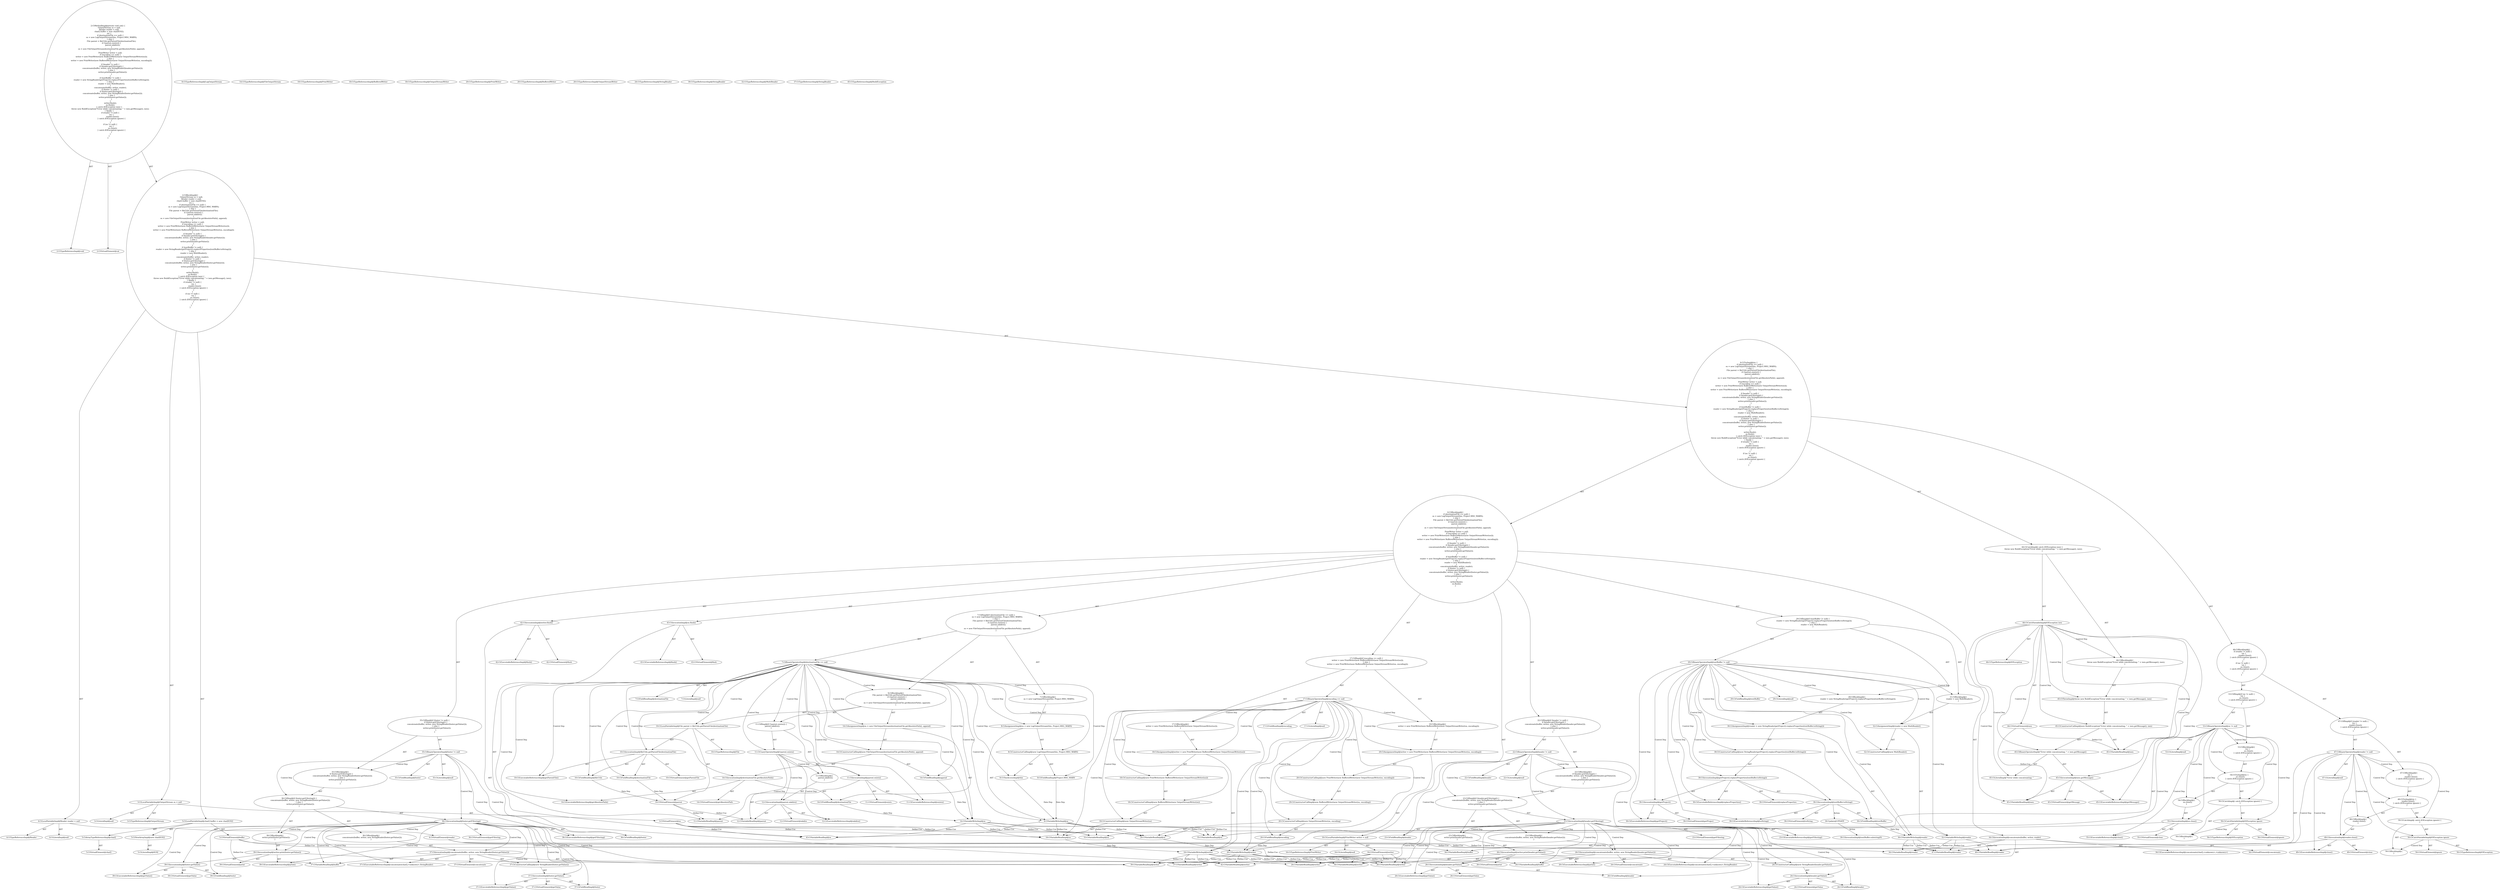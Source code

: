 digraph "cat#?" {
0 [label="2:CtTypeReferenceImpl@void" shape=ellipse]
1 [label="2:CtVirtualElement@cat" shape=ellipse]
2 [label="3:CtTypeReferenceImpl@OutputStream" shape=ellipse]
3 [label="3:CtLiteralImpl@null" shape=ellipse]
4 [label="3:CtVirtualElement@os" shape=ellipse]
5 [label="3:CtLocalVariableImpl@OutputStream os = null" shape=ellipse]
6 [label="4:CtTypeReferenceImpl@Reader" shape=ellipse]
7 [label="4:CtLiteralImpl@null" shape=ellipse]
8 [label="4:CtVirtualElement@reader" shape=ellipse]
9 [label="4:CtLocalVariableImpl@Reader reader = null" shape=ellipse]
10 [label="5:CtVirtualElement@char[]" shape=ellipse]
11 [label="5:CtArrayTypeReferenceImpl@char[]" shape=ellipse]
12 [label="5:CtNewArrayImpl@new char[8192]" shape=ellipse]
13 [label="5:CtLiteralImpl@8192" shape=ellipse]
14 [label="5:CtVirtualElement@buffer" shape=ellipse]
15 [label="5:CtLocalVariableImpl@char[] buffer = new char[8192]" shape=ellipse]
16 [label="7:CtFieldReadImpl@destinationFile" shape=ellipse]
17 [label="7:CtLiteralImpl@null" shape=ellipse]
18 [label="7:CtBinaryOperatorImpl@destinationFile == null" shape=ellipse]
19 [label="8:CtVariableWriteImpl@os" shape=ellipse]
20 [label="8:CtTypeReferenceImpl@LogOutputStream" shape=ellipse]
21 [label="8:CtThisAccessImpl@this" shape=ellipse]
22 [label="8:CtFieldReadImpl@Project.MSG_WARN" shape=ellipse]
23 [label="8:CtConstructorCallImpl@new LogOutputStream(this, Project.MSG_WARN)" shape=ellipse]
24 [label="8:CtAssignmentImpl@os = new LogOutputStream(this, Project.MSG_WARN)" shape=ellipse]
25 [label="7:CtBlockImpl@\{
    os = new LogOutputStream(this, Project.MSG_WARN);
\}" shape=ellipse]
26 [label="10:CtTypeReferenceImpl@File" shape=ellipse]
27 [label="10:CtExecutableReferenceImpl@getParentFile()" shape=ellipse]
28 [label="10:CtVirtualElement@getParentFile" shape=ellipse]
29 [label="10:CtFieldReadImpl@fileUtils" shape=ellipse]
30 [label="10:CtFieldReadImpl@destinationFile" shape=ellipse]
31 [label="10:CtInvocationImpl@fileUtils.getParentFile(destinationFile)" shape=ellipse]
32 [label="10:CtVirtualElement@parent" shape=ellipse]
33 [label="10:CtLocalVariableImpl@File parent = fileUtils.getParentFile(destinationFile)" shape=ellipse]
34 [label="11:CtExecutableReferenceImpl@exists()" shape=ellipse]
35 [label="11:CtVirtualElement@exists" shape=ellipse]
36 [label="11:CtVariableReadImpl@parent" shape=ellipse]
37 [label="11:CtInvocationImpl@parent.exists()" shape=ellipse]
38 [label="11:CtUnaryOperatorImpl@!parent.exists()" shape=ellipse]
39 [label="12:CtExecutableReferenceImpl@mkdirs()" shape=ellipse]
40 [label="12:CtVirtualElement@mkdirs" shape=ellipse]
41 [label="12:CtVariableReadImpl@parent" shape=ellipse]
42 [label="12:CtInvocationImpl@parent.mkdirs()" shape=ellipse]
43 [label="11:CtBlockImpl@\{
    parent.mkdirs();
\}" shape=ellipse]
44 [label="11:CtIfImpl@if (!parent.exists()) \{
    parent.mkdirs();
\}" shape=ellipse]
45 [label="14:CtVariableWriteImpl@os" shape=ellipse]
46 [label="14:CtTypeReferenceImpl@FileOutputStream" shape=ellipse]
47 [label="14:CtExecutableReferenceImpl@getAbsolutePath()" shape=ellipse]
48 [label="14:CtVirtualElement@getAbsolutePath" shape=ellipse]
49 [label="14:CtFieldReadImpl@destinationFile" shape=ellipse]
50 [label="14:CtInvocationImpl@destinationFile.getAbsolutePath()" shape=ellipse]
51 [label="14:CtFieldReadImpl@append" shape=ellipse]
52 [label="14:CtConstructorCallImpl@new FileOutputStream(destinationFile.getAbsolutePath(), append)" shape=ellipse]
53 [label="14:CtAssignmentImpl@os = new FileOutputStream(destinationFile.getAbsolutePath(), append)" shape=ellipse]
54 [label="9:CtBlockImpl@\{
    File parent = fileUtils.getParentFile(destinationFile);
    if (!parent.exists()) \{
        parent.mkdirs();
    \}
    os = new FileOutputStream(destinationFile.getAbsolutePath(), append);
\}" shape=ellipse]
55 [label="7:CtIfImpl@if (destinationFile == null) \{
    os = new LogOutputStream(this, Project.MSG_WARN);
\} else \{
    File parent = fileUtils.getParentFile(destinationFile);
    if (!parent.exists()) \{
        parent.mkdirs();
    \}
    os = new FileOutputStream(destinationFile.getAbsolutePath(), append);
\}" shape=ellipse]
56 [label="16:CtTypeReferenceImpl@PrintWriter" shape=ellipse]
57 [label="16:CtLiteralImpl@null" shape=ellipse]
58 [label="16:CtVirtualElement@writer" shape=ellipse]
59 [label="16:CtLocalVariableImpl@PrintWriter writer = null" shape=ellipse]
60 [label="17:CtFieldReadImpl@encoding" shape=ellipse]
61 [label="17:CtLiteralImpl@null" shape=ellipse]
62 [label="17:CtBinaryOperatorImpl@encoding == null" shape=ellipse]
63 [label="18:CtVariableWriteImpl@writer" shape=ellipse]
64 [label="18:CtTypeReferenceImpl@PrintWriter" shape=ellipse]
65 [label="18:CtTypeReferenceImpl@BufferedWriter" shape=ellipse]
66 [label="18:CtTypeReferenceImpl@OutputStreamWriter" shape=ellipse]
67 [label="18:CtVariableReadImpl@os" shape=ellipse]
68 [label="18:CtConstructorCallImpl@new OutputStreamWriter(os)" shape=ellipse]
69 [label="18:CtConstructorCallImpl@new BufferedWriter(new OutputStreamWriter(os))" shape=ellipse]
70 [label="18:CtConstructorCallImpl@new PrintWriter(new BufferedWriter(new OutputStreamWriter(os)))" shape=ellipse]
71 [label="18:CtAssignmentImpl@writer = new PrintWriter(new BufferedWriter(new OutputStreamWriter(os)))" shape=ellipse]
72 [label="17:CtBlockImpl@\{
    writer = new PrintWriter(new BufferedWriter(new OutputStreamWriter(os)));
\}" shape=ellipse]
73 [label="20:CtVariableWriteImpl@writer" shape=ellipse]
74 [label="20:CtTypeReferenceImpl@PrintWriter" shape=ellipse]
75 [label="20:CtTypeReferenceImpl@BufferedWriter" shape=ellipse]
76 [label="20:CtTypeReferenceImpl@OutputStreamWriter" shape=ellipse]
77 [label="20:CtVariableReadImpl@os" shape=ellipse]
78 [label="20:CtFieldReadImpl@encoding" shape=ellipse]
79 [label="20:CtConstructorCallImpl@new OutputStreamWriter(os, encoding)" shape=ellipse]
80 [label="20:CtConstructorCallImpl@new BufferedWriter(new OutputStreamWriter(os, encoding))" shape=ellipse]
81 [label="20:CtConstructorCallImpl@new PrintWriter(new BufferedWriter(new OutputStreamWriter(os, encoding)))" shape=ellipse]
82 [label="20:CtAssignmentImpl@writer = new PrintWriter(new BufferedWriter(new OutputStreamWriter(os, encoding)))" shape=ellipse]
83 [label="19:CtBlockImpl@\{
    writer = new PrintWriter(new BufferedWriter(new OutputStreamWriter(os, encoding)));
\}" shape=ellipse]
84 [label="17:CtIfImpl@if (encoding == null) \{
    writer = new PrintWriter(new BufferedWriter(new OutputStreamWriter(os)));
\} else \{
    writer = new PrintWriter(new BufferedWriter(new OutputStreamWriter(os, encoding)));
\}" shape=ellipse]
85 [label="22:CtFieldReadImpl@header" shape=ellipse]
86 [label="22:CtLiteralImpl@null" shape=ellipse]
87 [label="22:CtBinaryOperatorImpl@header != null" shape=ellipse]
88 [label="23:CtExecutableReferenceImpl@getFiltering()" shape=ellipse]
89 [label="23:CtVirtualElement@getFiltering" shape=ellipse]
90 [label="23:CtFieldReadImpl@header" shape=ellipse]
91 [label="23:CtInvocationImpl@header.getFiltering()" shape=ellipse]
92 [label="24:CtExecutableReferenceImpl@concatenate(char[],<unknown>,StringReader)" shape=ellipse]
93 [label="24:CtVirtualElement@concatenate" shape=ellipse]
94 [label="24:CtVariableReadImpl@buffer" shape=ellipse]
95 [label="24:CtVariableReadImpl@writer" shape=ellipse]
96 [label="24:CtTypeReferenceImpl@StringReader" shape=ellipse]
97 [label="24:CtExecutableReferenceImpl@getValue()" shape=ellipse]
98 [label="24:CtVirtualElement@getValue" shape=ellipse]
99 [label="24:CtFieldReadImpl@header" shape=ellipse]
100 [label="24:CtInvocationImpl@header.getValue()" shape=ellipse]
101 [label="24:CtConstructorCallImpl@new StringReader(header.getValue())" shape=ellipse]
102 [label="24:CtInvocationImpl@concatenate(buffer, writer, new StringReader(header.getValue()))" shape=ellipse]
103 [label="23:CtBlockImpl@\{
    concatenate(buffer, writer, new StringReader(header.getValue()));
\}" shape=ellipse]
104 [label="26:CtExecutableReferenceImpl@print()" shape=ellipse]
105 [label="26:CtVirtualElement@print" shape=ellipse]
106 [label="26:CtVariableReadImpl@writer" shape=ellipse]
107 [label="26:CtExecutableReferenceImpl@getValue()" shape=ellipse]
108 [label="26:CtVirtualElement@getValue" shape=ellipse]
109 [label="26:CtFieldReadImpl@header" shape=ellipse]
110 [label="26:CtInvocationImpl@header.getValue()" shape=ellipse]
111 [label="26:CtInvocationImpl@writer.print(header.getValue())" shape=ellipse]
112 [label="25:CtBlockImpl@\{
    writer.print(header.getValue());
\}" shape=ellipse]
113 [label="23:CtIfImpl@if (header.getFiltering()) \{
    concatenate(buffer, writer, new StringReader(header.getValue()));
\} else \{
    writer.print(header.getValue());
\}" shape=ellipse]
114 [label="22:CtBlockImpl@\{
    if (header.getFiltering()) \{
        concatenate(buffer, writer, new StringReader(header.getValue()));
    \} else \{
        writer.print(header.getValue());
    \}
\}" shape=ellipse]
115 [label="22:CtIfImpl@if (header != null) \{
    if (header.getFiltering()) \{
        concatenate(buffer, writer, new StringReader(header.getValue()));
    \} else \{
        writer.print(header.getValue());
    \}
\}" shape=ellipse]
116 [label="29:CtFieldReadImpl@textBuffer" shape=ellipse]
117 [label="29:CtLiteralImpl@null" shape=ellipse]
118 [label="29:CtBinaryOperatorImpl@textBuffer != null" shape=ellipse]
119 [label="30:CtVariableWriteImpl@reader" shape=ellipse]
120 [label="30:CtTypeReferenceImpl@StringReader" shape=ellipse]
121 [label="30:CtExecutableReferenceImpl@replaceProperties()" shape=ellipse]
122 [label="30:CtVirtualElement@replaceProperties" shape=ellipse]
123 [label="30:CtExecutableReferenceImpl@getProject()" shape=ellipse]
124 [label="30:CtVirtualElement@getProject" shape=ellipse]
125 [label="30:CtInvocationImpl@getProject()" shape=ellipse]
126 [label="30:CtExecutableReferenceImpl@toString()" shape=ellipse]
127 [label="30:CtVirtualElement@toString" shape=ellipse]
128 [label="30:CtFieldReadImpl@textBuffer" shape=ellipse]
129 [label="30:CtInvocationImpl@textBuffer.toString()" shape=ellipse]
130 [label="30:CtInvocationImpl@getProject().replaceProperties(textBuffer.toString())" shape=ellipse]
131 [label="30:CtConstructorCallImpl@new StringReader(getProject().replaceProperties(textBuffer.toString()))" shape=ellipse]
132 [label="30:CtAssignmentImpl@reader = new StringReader(getProject().replaceProperties(textBuffer.toString()))" shape=ellipse]
133 [label="29:CtBlockImpl@\{
    reader = new StringReader(getProject().replaceProperties(textBuffer.toString()));
\}" shape=ellipse]
134 [label="32:CtVariableWriteImpl@reader" shape=ellipse]
135 [label="32:CtTypeReferenceImpl@MultiReader" shape=ellipse]
136 [label="32:CtConstructorCallImpl@new MultiReader()" shape=ellipse]
137 [label="32:CtAssignmentImpl@reader = new MultiReader()" shape=ellipse]
138 [label="31:CtBlockImpl@\{
    reader = new MultiReader();
\}" shape=ellipse]
139 [label="29:CtIfImpl@if (textBuffer != null) \{
    reader = new StringReader(getProject().replaceProperties(textBuffer.toString()));
\} else \{
    reader = new MultiReader();
\}" shape=ellipse]
140 [label="34:CtExecutableReferenceImpl@concatenate(char[],<unknown>,<unknown>)" shape=ellipse]
141 [label="34:CtVirtualElement@concatenate" shape=ellipse]
142 [label="34:CtVariableReadImpl@buffer" shape=ellipse]
143 [label="34:CtVariableReadImpl@writer" shape=ellipse]
144 [label="34:CtVariableReadImpl@reader" shape=ellipse]
145 [label="34:CtInvocationImpl@concatenate(buffer, writer, reader)" shape=ellipse]
146 [label="35:CtFieldReadImpl@footer" shape=ellipse]
147 [label="35:CtLiteralImpl@null" shape=ellipse]
148 [label="35:CtBinaryOperatorImpl@footer != null" shape=ellipse]
149 [label="36:CtExecutableReferenceImpl@getFiltering()" shape=ellipse]
150 [label="36:CtVirtualElement@getFiltering" shape=ellipse]
151 [label="36:CtFieldReadImpl@footer" shape=ellipse]
152 [label="36:CtInvocationImpl@footer.getFiltering()" shape=ellipse]
153 [label="37:CtExecutableReferenceImpl@concatenate(char[],<unknown>,StringReader)" shape=ellipse]
154 [label="37:CtVirtualElement@concatenate" shape=ellipse]
155 [label="37:CtVariableReadImpl@buffer" shape=ellipse]
156 [label="37:CtVariableReadImpl@writer" shape=ellipse]
157 [label="37:CtTypeReferenceImpl@StringReader" shape=ellipse]
158 [label="37:CtExecutableReferenceImpl@getValue()" shape=ellipse]
159 [label="37:CtVirtualElement@getValue" shape=ellipse]
160 [label="37:CtFieldReadImpl@footer" shape=ellipse]
161 [label="37:CtInvocationImpl@footer.getValue()" shape=ellipse]
162 [label="37:CtConstructorCallImpl@new StringReader(footer.getValue())" shape=ellipse]
163 [label="37:CtInvocationImpl@concatenate(buffer, writer, new StringReader(footer.getValue()))" shape=ellipse]
164 [label="36:CtBlockImpl@\{
    concatenate(buffer, writer, new StringReader(footer.getValue()));
\}" shape=ellipse]
165 [label="39:CtExecutableReferenceImpl@print()" shape=ellipse]
166 [label="39:CtVirtualElement@print" shape=ellipse]
167 [label="39:CtVariableReadImpl@writer" shape=ellipse]
168 [label="39:CtExecutableReferenceImpl@getValue()" shape=ellipse]
169 [label="39:CtVirtualElement@getValue" shape=ellipse]
170 [label="39:CtFieldReadImpl@footer" shape=ellipse]
171 [label="39:CtInvocationImpl@footer.getValue()" shape=ellipse]
172 [label="39:CtInvocationImpl@writer.print(footer.getValue())" shape=ellipse]
173 [label="38:CtBlockImpl@\{
    writer.print(footer.getValue());
\}" shape=ellipse]
174 [label="36:CtIfImpl@if (footer.getFiltering()) \{
    concatenate(buffer, writer, new StringReader(footer.getValue()));
\} else \{
    writer.print(footer.getValue());
\}" shape=ellipse]
175 [label="35:CtBlockImpl@\{
    if (footer.getFiltering()) \{
        concatenate(buffer, writer, new StringReader(footer.getValue()));
    \} else \{
        writer.print(footer.getValue());
    \}
\}" shape=ellipse]
176 [label="35:CtIfImpl@if (footer != null) \{
    if (footer.getFiltering()) \{
        concatenate(buffer, writer, new StringReader(footer.getValue()));
    \} else \{
        writer.print(footer.getValue());
    \}
\}" shape=ellipse]
177 [label="42:CtExecutableReferenceImpl@flush()" shape=ellipse]
178 [label="42:CtVirtualElement@flush" shape=ellipse]
179 [label="42:CtVariableReadImpl@writer" shape=ellipse]
180 [label="42:CtInvocationImpl@writer.flush()" shape=ellipse]
181 [label="43:CtExecutableReferenceImpl@flush()" shape=ellipse]
182 [label="43:CtVirtualElement@flush" shape=ellipse]
183 [label="43:CtVariableReadImpl@os" shape=ellipse]
184 [label="43:CtInvocationImpl@os.flush()" shape=ellipse]
185 [label="6:CtBlockImpl@\{
    if (destinationFile == null) \{
        os = new LogOutputStream(this, Project.MSG_WARN);
    \} else \{
        File parent = fileUtils.getParentFile(destinationFile);
        if (!parent.exists()) \{
            parent.mkdirs();
        \}
        os = new FileOutputStream(destinationFile.getAbsolutePath(), append);
    \}
    PrintWriter writer = null;
    if (encoding == null) \{
        writer = new PrintWriter(new BufferedWriter(new OutputStreamWriter(os)));
    \} else \{
        writer = new PrintWriter(new BufferedWriter(new OutputStreamWriter(os, encoding)));
    \}
    if (header != null) \{
        if (header.getFiltering()) \{
            concatenate(buffer, writer, new StringReader(header.getValue()));
        \} else \{
            writer.print(header.getValue());
        \}
    \}
    if (textBuffer != null) \{
        reader = new StringReader(getProject().replaceProperties(textBuffer.toString()));
    \} else \{
        reader = new MultiReader();
    \}
    concatenate(buffer, writer, reader);
    if (footer != null) \{
        if (footer.getFiltering()) \{
            concatenate(buffer, writer, new StringReader(footer.getValue()));
        \} else \{
            writer.print(footer.getValue());
        \}
    \}
    writer.flush();
    os.flush();
\}" shape=ellipse]
186 [label="44:CtVirtualElement@ioex" shape=ellipse]
187 [label="44:CtTypeReferenceImpl@IOException" shape=ellipse]
188 [label="44:CtCatchVariableImpl@IOException ioex" shape=ellipse]
189 [label="45:CtTypeReferenceImpl@BuildException" shape=ellipse]
190 [label="45:CtLiteralImpl@\"Error while concatenating: \"" shape=ellipse]
191 [label="45:CtExecutableReferenceImpl@getMessage()" shape=ellipse]
192 [label="45:CtVirtualElement@getMessage" shape=ellipse]
193 [label="45:CtVariableReadImpl@ioex" shape=ellipse]
194 [label="45:CtInvocationImpl@ioex.getMessage()" shape=ellipse]
195 [label="45:CtBinaryOperatorImpl@\"Error while concatenating: \" + ioex.getMessage()" shape=ellipse]
196 [label="45:CtVariableReadImpl@ioex" shape=ellipse]
197 [label="45:CtConstructorCallImpl@new BuildException(\"Error while concatenating: \" + ioex.getMessage(), ioex)" shape=ellipse]
198 [label="45:CtThrowImpl@throw new BuildException(\"Error while concatenating: \" + ioex.getMessage(), ioex)" shape=ellipse]
199 [label="44:CtBlockImpl@\{
    throw new BuildException(\"Error while concatenating: \" + ioex.getMessage(), ioex);
\}" shape=ellipse]
200 [label="44:CtCatchImpl@ catch (IOException ioex) \{
    throw new BuildException(\"Error while concatenating: \" + ioex.getMessage(), ioex);
\}" shape=ellipse]
201 [label="47:CtVariableReadImpl@reader" shape=ellipse]
202 [label="47:CtLiteralImpl@null" shape=ellipse]
203 [label="47:CtBinaryOperatorImpl@reader != null" shape=ellipse]
204 [label="49:CtExecutableReferenceImpl@close()" shape=ellipse]
205 [label="49:CtVirtualElement@close" shape=ellipse]
206 [label="49:CtVariableReadImpl@reader" shape=ellipse]
207 [label="49:CtInvocationImpl@reader.close()" shape=ellipse]
208 [label="48:CtBlockImpl@\{
    reader.close();
\}" shape=ellipse]
209 [label="50:CtVirtualElement@ignore" shape=ellipse]
210 [label="50:CtTypeReferenceImpl@IOException" shape=ellipse]
211 [label="50:CtCatchVariableImpl@IOException ignore" shape=ellipse]
212 [label="50:CtBlockImpl@\{
\}" shape=ellipse]
213 [label="50:CtCatchImpl@ catch (IOException ignore) \{
\}" shape=ellipse]
214 [label="48:CtTryImpl@try \{
    reader.close();
\} catch (IOException ignore) \{
\}" shape=ellipse]
215 [label="47:CtBlockImpl@\{
    try \{
        reader.close();
    \} catch (IOException ignore) \{
    \}
\}" shape=ellipse]
216 [label="47:CtIfImpl@if (reader != null) \{
    try \{
        reader.close();
    \} catch (IOException ignore) \{
    \}
\}" shape=ellipse]
217 [label="53:CtVariableReadImpl@os" shape=ellipse]
218 [label="53:CtLiteralImpl@null" shape=ellipse]
219 [label="53:CtBinaryOperatorImpl@os != null" shape=ellipse]
220 [label="55:CtExecutableReferenceImpl@close()" shape=ellipse]
221 [label="55:CtVirtualElement@close" shape=ellipse]
222 [label="55:CtVariableReadImpl@os" shape=ellipse]
223 [label="55:CtInvocationImpl@os.close()" shape=ellipse]
224 [label="54:CtBlockImpl@\{
    os.close();
\}" shape=ellipse]
225 [label="56:CtVirtualElement@ignore" shape=ellipse]
226 [label="56:CtTypeReferenceImpl@IOException" shape=ellipse]
227 [label="56:CtCatchVariableImpl@IOException ignore" shape=ellipse]
228 [label="56:CtBlockImpl@\{
\}" shape=ellipse]
229 [label="56:CtCatchImpl@ catch (IOException ignore) \{
\}" shape=ellipse]
230 [label="54:CtTryImpl@try \{
    os.close();
\} catch (IOException ignore) \{
\}" shape=ellipse]
231 [label="53:CtBlockImpl@\{
    try \{
        os.close();
    \} catch (IOException ignore) \{
    \}
\}" shape=ellipse]
232 [label="53:CtIfImpl@if (os != null) \{
    try \{
        os.close();
    \} catch (IOException ignore) \{
    \}
\}" shape=ellipse]
233 [label="46:CtBlockImpl@\{
    if (reader != null) \{
        try \{
            reader.close();
        \} catch (IOException ignore) \{
        \}
    \}
    if (os != null) \{
        try \{
            os.close();
        \} catch (IOException ignore) \{
        \}
    \}
\}" shape=ellipse]
234 [label="6:CtTryImpl@try \{
    if (destinationFile == null) \{
        os = new LogOutputStream(this, Project.MSG_WARN);
    \} else \{
        File parent = fileUtils.getParentFile(destinationFile);
        if (!parent.exists()) \{
            parent.mkdirs();
        \}
        os = new FileOutputStream(destinationFile.getAbsolutePath(), append);
    \}
    PrintWriter writer = null;
    if (encoding == null) \{
        writer = new PrintWriter(new BufferedWriter(new OutputStreamWriter(os)));
    \} else \{
        writer = new PrintWriter(new BufferedWriter(new OutputStreamWriter(os, encoding)));
    \}
    if (header != null) \{
        if (header.getFiltering()) \{
            concatenate(buffer, writer, new StringReader(header.getValue()));
        \} else \{
            writer.print(header.getValue());
        \}
    \}
    if (textBuffer != null) \{
        reader = new StringReader(getProject().replaceProperties(textBuffer.toString()));
    \} else \{
        reader = new MultiReader();
    \}
    concatenate(buffer, writer, reader);
    if (footer != null) \{
        if (footer.getFiltering()) \{
            concatenate(buffer, writer, new StringReader(footer.getValue()));
        \} else \{
            writer.print(footer.getValue());
        \}
    \}
    writer.flush();
    os.flush();
\} catch (IOException ioex) \{
    throw new BuildException(\"Error while concatenating: \" + ioex.getMessage(), ioex);
\} finally \{
    if (reader != null) \{
        try \{
            reader.close();
        \} catch (IOException ignore) \{
        \}
    \}
    if (os != null) \{
        try \{
            os.close();
        \} catch (IOException ignore) \{
        \}
    \}
\}" shape=ellipse]
235 [label="2:CtBlockImpl@\{
    OutputStream os = null;
    Reader reader = null;
    char[] buffer = new char[8192];
    try \{
        if (destinationFile == null) \{
            os = new LogOutputStream(this, Project.MSG_WARN);
        \} else \{
            File parent = fileUtils.getParentFile(destinationFile);
            if (!parent.exists()) \{
                parent.mkdirs();
            \}
            os = new FileOutputStream(destinationFile.getAbsolutePath(), append);
        \}
        PrintWriter writer = null;
        if (encoding == null) \{
            writer = new PrintWriter(new BufferedWriter(new OutputStreamWriter(os)));
        \} else \{
            writer = new PrintWriter(new BufferedWriter(new OutputStreamWriter(os, encoding)));
        \}
        if (header != null) \{
            if (header.getFiltering()) \{
                concatenate(buffer, writer, new StringReader(header.getValue()));
            \} else \{
                writer.print(header.getValue());
            \}
        \}
        if (textBuffer != null) \{
            reader = new StringReader(getProject().replaceProperties(textBuffer.toString()));
        \} else \{
            reader = new MultiReader();
        \}
        concatenate(buffer, writer, reader);
        if (footer != null) \{
            if (footer.getFiltering()) \{
                concatenate(buffer, writer, new StringReader(footer.getValue()));
            \} else \{
                writer.print(footer.getValue());
            \}
        \}
        writer.flush();
        os.flush();
    \} catch (IOException ioex) \{
        throw new BuildException(\"Error while concatenating: \" + ioex.getMessage(), ioex);
    \} finally \{
        if (reader != null) \{
            try \{
                reader.close();
            \} catch (IOException ignore) \{
            \}
        \}
        if (os != null) \{
            try \{
                os.close();
            \} catch (IOException ignore) \{
            \}
        \}
    \}
\}" shape=ellipse]
236 [label="2:CtMethodImpl@private void cat() \{
    OutputStream os = null;
    Reader reader = null;
    char[] buffer = new char[8192];
    try \{
        if (destinationFile == null) \{
            os = new LogOutputStream(this, Project.MSG_WARN);
        \} else \{
            File parent = fileUtils.getParentFile(destinationFile);
            if (!parent.exists()) \{
                parent.mkdirs();
            \}
            os = new FileOutputStream(destinationFile.getAbsolutePath(), append);
        \}
        PrintWriter writer = null;
        if (encoding == null) \{
            writer = new PrintWriter(new BufferedWriter(new OutputStreamWriter(os)));
        \} else \{
            writer = new PrintWriter(new BufferedWriter(new OutputStreamWriter(os, encoding)));
        \}
        if (header != null) \{
            if (header.getFiltering()) \{
                concatenate(buffer, writer, new StringReader(header.getValue()));
            \} else \{
                writer.print(header.getValue());
            \}
        \}
        if (textBuffer != null) \{
            reader = new StringReader(getProject().replaceProperties(textBuffer.toString()));
        \} else \{
            reader = new MultiReader();
        \}
        concatenate(buffer, writer, reader);
        if (footer != null) \{
            if (footer.getFiltering()) \{
                concatenate(buffer, writer, new StringReader(footer.getValue()));
            \} else \{
                writer.print(footer.getValue());
            \}
        \}
        writer.flush();
        os.flush();
    \} catch (IOException ioex) \{
        throw new BuildException(\"Error while concatenating: \" + ioex.getMessage(), ioex);
    \} finally \{
        if (reader != null) \{
            try \{
                reader.close();
            \} catch (IOException ignore) \{
            \}
        \}
        if (os != null) \{
            try \{
                os.close();
            \} catch (IOException ignore) \{
            \}
        \}
    \}
\}" shape=ellipse]
237 [label="30:Update@UPDATE" shape=ellipse]
238 [label="30:CtInvocationImpl@textBuffer.substring(0)" shape=ellipse]
4 -> 67 [label="Define-Use"];
4 -> 77 [label="Define-Use"];
4 -> 183 [label="Define-Use"];
4 -> 217 [label="Define-Use"];
4 -> 222 [label="Define-Use"];
5 -> 4 [label="AST"];
5 -> 2 [label="AST"];
5 -> 3 [label="AST"];
8 -> 144 [label="Define-Use"];
8 -> 201 [label="Define-Use"];
8 -> 206 [label="Define-Use"];
9 -> 8 [label="AST"];
9 -> 6 [label="AST"];
9 -> 7 [label="AST"];
11 -> 10 [label="AST"];
12 -> 13 [label="AST"];
14 -> 94 [label="Define-Use"];
14 -> 142 [label="Define-Use"];
14 -> 155 [label="Define-Use"];
15 -> 14 [label="AST"];
15 -> 11 [label="AST"];
15 -> 12 [label="AST"];
18 -> 16 [label="AST"];
18 -> 17 [label="AST"];
18 -> 25 [label="Control Dep"];
18 -> 24 [label="Control Dep"];
18 -> 19 [label="Control Dep"];
18 -> 23 [label="Control Dep"];
18 -> 21 [label="Control Dep"];
18 -> 22 [label="Control Dep"];
18 -> 54 [label="Control Dep"];
18 -> 33 [label="Control Dep"];
18 -> 31 [label="Control Dep"];
18 -> 27 [label="Control Dep"];
18 -> 29 [label="Control Dep"];
18 -> 30 [label="Control Dep"];
18 -> 44 [label="Control Dep"];
18 -> 38 [label="Control Dep"];
18 -> 37 [label="Control Dep"];
18 -> 34 [label="Control Dep"];
18 -> 36 [label="Control Dep"];
18 -> 53 [label="Control Dep"];
18 -> 45 [label="Control Dep"];
18 -> 52 [label="Control Dep"];
18 -> 50 [label="Control Dep"];
18 -> 47 [label="Control Dep"];
18 -> 49 [label="Control Dep"];
18 -> 51 [label="Control Dep"];
19 -> 67 [label="Define-Use"];
19 -> 77 [label="Define-Use"];
19 -> 183 [label="Define-Use"];
19 -> 217 [label="Define-Use"];
19 -> 222 [label="Define-Use"];
21 -> 19 [label="Data Dep"];
22 -> 19 [label="Data Dep"];
23 -> 21 [label="AST"];
23 -> 22 [label="AST"];
24 -> 19 [label="AST"];
24 -> 23 [label="AST"];
25 -> 24 [label="AST"];
29 -> 32 [label="Data Dep"];
30 -> 32 [label="Data Dep"];
31 -> 28 [label="AST"];
31 -> 29 [label="AST"];
31 -> 27 [label="AST"];
31 -> 30 [label="AST"];
32 -> 36 [label="Define-Use"];
32 -> 41 [label="Define-Use"];
33 -> 32 [label="AST"];
33 -> 26 [label="AST"];
33 -> 31 [label="AST"];
37 -> 35 [label="AST"];
37 -> 36 [label="AST"];
37 -> 34 [label="AST"];
38 -> 37 [label="AST"];
38 -> 43 [label="Control Dep"];
38 -> 42 [label="Control Dep"];
38 -> 39 [label="Control Dep"];
38 -> 41 [label="Control Dep"];
42 -> 40 [label="AST"];
42 -> 41 [label="AST"];
42 -> 39 [label="AST"];
43 -> 42 [label="AST"];
44 -> 38 [label="AST"];
44 -> 43 [label="AST"];
45 -> 67 [label="Define-Use"];
45 -> 77 [label="Define-Use"];
45 -> 183 [label="Define-Use"];
45 -> 217 [label="Define-Use"];
45 -> 222 [label="Define-Use"];
49 -> 45 [label="Data Dep"];
50 -> 48 [label="AST"];
50 -> 49 [label="AST"];
50 -> 47 [label="AST"];
51 -> 45 [label="Data Dep"];
52 -> 50 [label="AST"];
52 -> 51 [label="AST"];
53 -> 45 [label="AST"];
53 -> 52 [label="AST"];
54 -> 33 [label="AST"];
54 -> 44 [label="AST"];
54 -> 53 [label="AST"];
55 -> 18 [label="AST"];
55 -> 25 [label="AST"];
55 -> 54 [label="AST"];
58 -> 95 [label="Define-Use"];
58 -> 106 [label="Define-Use"];
58 -> 143 [label="Define-Use"];
58 -> 156 [label="Define-Use"];
58 -> 167 [label="Define-Use"];
58 -> 179 [label="Define-Use"];
59 -> 58 [label="AST"];
59 -> 56 [label="AST"];
59 -> 57 [label="AST"];
62 -> 60 [label="AST"];
62 -> 61 [label="AST"];
62 -> 72 [label="Control Dep"];
62 -> 71 [label="Control Dep"];
62 -> 63 [label="Control Dep"];
62 -> 70 [label="Control Dep"];
62 -> 69 [label="Control Dep"];
62 -> 68 [label="Control Dep"];
62 -> 67 [label="Control Dep"];
62 -> 83 [label="Control Dep"];
62 -> 82 [label="Control Dep"];
62 -> 73 [label="Control Dep"];
62 -> 81 [label="Control Dep"];
62 -> 80 [label="Control Dep"];
62 -> 79 [label="Control Dep"];
62 -> 77 [label="Control Dep"];
62 -> 78 [label="Control Dep"];
63 -> 95 [label="Define-Use"];
63 -> 106 [label="Define-Use"];
63 -> 143 [label="Define-Use"];
63 -> 156 [label="Define-Use"];
63 -> 167 [label="Define-Use"];
63 -> 179 [label="Define-Use"];
67 -> 63 [label="Data Dep"];
68 -> 67 [label="AST"];
69 -> 68 [label="AST"];
70 -> 69 [label="AST"];
71 -> 63 [label="AST"];
71 -> 70 [label="AST"];
72 -> 71 [label="AST"];
73 -> 95 [label="Define-Use"];
73 -> 106 [label="Define-Use"];
73 -> 143 [label="Define-Use"];
73 -> 156 [label="Define-Use"];
73 -> 167 [label="Define-Use"];
73 -> 179 [label="Define-Use"];
77 -> 73 [label="Data Dep"];
78 -> 73 [label="Data Dep"];
79 -> 77 [label="AST"];
79 -> 78 [label="AST"];
80 -> 79 [label="AST"];
81 -> 80 [label="AST"];
82 -> 73 [label="AST"];
82 -> 81 [label="AST"];
83 -> 82 [label="AST"];
84 -> 62 [label="AST"];
84 -> 72 [label="AST"];
84 -> 83 [label="AST"];
87 -> 85 [label="AST"];
87 -> 86 [label="AST"];
87 -> 114 [label="Control Dep"];
87 -> 113 [label="Control Dep"];
87 -> 91 [label="Control Dep"];
87 -> 88 [label="Control Dep"];
87 -> 90 [label="Control Dep"];
91 -> 89 [label="AST"];
91 -> 90 [label="AST"];
91 -> 88 [label="AST"];
91 -> 103 [label="Control Dep"];
91 -> 102 [label="Control Dep"];
91 -> 92 [label="Control Dep"];
91 -> 94 [label="Control Dep"];
91 -> 95 [label="Control Dep"];
91 -> 101 [label="Control Dep"];
91 -> 100 [label="Control Dep"];
91 -> 97 [label="Control Dep"];
91 -> 99 [label="Control Dep"];
91 -> 112 [label="Control Dep"];
91 -> 111 [label="Control Dep"];
91 -> 104 [label="Control Dep"];
91 -> 106 [label="Control Dep"];
91 -> 110 [label="Control Dep"];
91 -> 107 [label="Control Dep"];
91 -> 109 [label="Control Dep"];
100 -> 98 [label="AST"];
100 -> 99 [label="AST"];
100 -> 97 [label="AST"];
101 -> 100 [label="AST"];
102 -> 93 [label="AST"];
102 -> 92 [label="AST"];
102 -> 94 [label="AST"];
102 -> 95 [label="AST"];
102 -> 101 [label="AST"];
103 -> 102 [label="AST"];
110 -> 108 [label="AST"];
110 -> 109 [label="AST"];
110 -> 107 [label="AST"];
111 -> 105 [label="AST"];
111 -> 106 [label="AST"];
111 -> 104 [label="AST"];
111 -> 110 [label="AST"];
112 -> 111 [label="AST"];
113 -> 91 [label="AST"];
113 -> 103 [label="AST"];
113 -> 112 [label="AST"];
114 -> 113 [label="AST"];
115 -> 87 [label="AST"];
115 -> 114 [label="AST"];
118 -> 116 [label="AST"];
118 -> 117 [label="AST"];
118 -> 133 [label="Control Dep"];
118 -> 132 [label="Control Dep"];
118 -> 119 [label="Control Dep"];
118 -> 131 [label="Control Dep"];
118 -> 130 [label="Control Dep"];
118 -> 121 [label="Control Dep"];
118 -> 125 [label="Control Dep"];
118 -> 123 [label="Control Dep"];
118 -> 129 [label="Control Dep"];
118 -> 126 [label="Control Dep"];
118 -> 128 [label="Control Dep"];
118 -> 138 [label="Control Dep"];
118 -> 137 [label="Control Dep"];
118 -> 134 [label="Control Dep"];
118 -> 136 [label="Control Dep"];
119 -> 144 [label="Define-Use"];
119 -> 201 [label="Define-Use"];
119 -> 206 [label="Define-Use"];
125 -> 124 [label="AST"];
125 -> 123 [label="AST"];
128 -> 119 [label="Data Dep"];
129 -> 127 [label="AST"];
129 -> 128 [label="AST"];
129 -> 126 [label="AST"];
129 -> 237 [label="Action"];
130 -> 122 [label="AST"];
130 -> 125 [label="AST"];
130 -> 121 [label="AST"];
130 -> 129 [label="AST"];
131 -> 130 [label="AST"];
132 -> 119 [label="AST"];
132 -> 131 [label="AST"];
133 -> 132 [label="AST"];
134 -> 144 [label="Define-Use"];
134 -> 201 [label="Define-Use"];
134 -> 206 [label="Define-Use"];
137 -> 134 [label="AST"];
137 -> 136 [label="AST"];
138 -> 137 [label="AST"];
139 -> 118 [label="AST"];
139 -> 133 [label="AST"];
139 -> 138 [label="AST"];
145 -> 141 [label="AST"];
145 -> 140 [label="AST"];
145 -> 142 [label="AST"];
145 -> 143 [label="AST"];
145 -> 144 [label="AST"];
148 -> 146 [label="AST"];
148 -> 147 [label="AST"];
148 -> 175 [label="Control Dep"];
148 -> 174 [label="Control Dep"];
148 -> 152 [label="Control Dep"];
148 -> 149 [label="Control Dep"];
148 -> 151 [label="Control Dep"];
152 -> 150 [label="AST"];
152 -> 151 [label="AST"];
152 -> 149 [label="AST"];
152 -> 164 [label="Control Dep"];
152 -> 163 [label="Control Dep"];
152 -> 153 [label="Control Dep"];
152 -> 155 [label="Control Dep"];
152 -> 156 [label="Control Dep"];
152 -> 162 [label="Control Dep"];
152 -> 161 [label="Control Dep"];
152 -> 158 [label="Control Dep"];
152 -> 160 [label="Control Dep"];
152 -> 173 [label="Control Dep"];
152 -> 172 [label="Control Dep"];
152 -> 165 [label="Control Dep"];
152 -> 167 [label="Control Dep"];
152 -> 171 [label="Control Dep"];
152 -> 168 [label="Control Dep"];
152 -> 170 [label="Control Dep"];
161 -> 159 [label="AST"];
161 -> 160 [label="AST"];
161 -> 158 [label="AST"];
162 -> 161 [label="AST"];
163 -> 154 [label="AST"];
163 -> 153 [label="AST"];
163 -> 155 [label="AST"];
163 -> 156 [label="AST"];
163 -> 162 [label="AST"];
164 -> 163 [label="AST"];
171 -> 169 [label="AST"];
171 -> 170 [label="AST"];
171 -> 168 [label="AST"];
172 -> 166 [label="AST"];
172 -> 167 [label="AST"];
172 -> 165 [label="AST"];
172 -> 171 [label="AST"];
173 -> 172 [label="AST"];
174 -> 152 [label="AST"];
174 -> 164 [label="AST"];
174 -> 173 [label="AST"];
175 -> 174 [label="AST"];
176 -> 148 [label="AST"];
176 -> 175 [label="AST"];
180 -> 178 [label="AST"];
180 -> 179 [label="AST"];
180 -> 177 [label="AST"];
184 -> 182 [label="AST"];
184 -> 183 [label="AST"];
184 -> 181 [label="AST"];
185 -> 55 [label="AST"];
185 -> 59 [label="AST"];
185 -> 84 [label="AST"];
185 -> 115 [label="AST"];
185 -> 139 [label="AST"];
185 -> 145 [label="AST"];
185 -> 176 [label="AST"];
185 -> 180 [label="AST"];
185 -> 184 [label="AST"];
186 -> 193 [label="Define-Use"];
186 -> 196 [label="Define-Use"];
188 -> 186 [label="AST"];
188 -> 187 [label="AST"];
188 -> 199 [label="Control Dep"];
188 -> 198 [label="Control Dep"];
188 -> 197 [label="Control Dep"];
188 -> 195 [label="Control Dep"];
188 -> 190 [label="Control Dep"];
188 -> 194 [label="Control Dep"];
188 -> 191 [label="Control Dep"];
188 -> 193 [label="Control Dep"];
188 -> 196 [label="Control Dep"];
194 -> 192 [label="AST"];
194 -> 193 [label="AST"];
194 -> 191 [label="AST"];
195 -> 190 [label="AST"];
195 -> 194 [label="AST"];
197 -> 195 [label="AST"];
197 -> 196 [label="AST"];
198 -> 197 [label="AST"];
199 -> 198 [label="AST"];
200 -> 188 [label="AST"];
200 -> 199 [label="AST"];
203 -> 201 [label="AST"];
203 -> 202 [label="AST"];
203 -> 215 [label="Control Dep"];
203 -> 214 [label="Control Dep"];
203 -> 208 [label="Control Dep"];
203 -> 207 [label="Control Dep"];
203 -> 204 [label="Control Dep"];
203 -> 206 [label="Control Dep"];
203 -> 213 [label="Control Dep"];
203 -> 211 [label="Control Dep"];
207 -> 205 [label="AST"];
207 -> 206 [label="AST"];
207 -> 204 [label="AST"];
208 -> 207 [label="AST"];
211 -> 209 [label="AST"];
211 -> 210 [label="AST"];
211 -> 212 [label="Control Dep"];
213 -> 211 [label="AST"];
213 -> 212 [label="AST"];
214 -> 208 [label="AST"];
214 -> 213 [label="AST"];
215 -> 214 [label="AST"];
216 -> 203 [label="AST"];
216 -> 215 [label="AST"];
219 -> 217 [label="AST"];
219 -> 218 [label="AST"];
219 -> 231 [label="Control Dep"];
219 -> 230 [label="Control Dep"];
219 -> 224 [label="Control Dep"];
219 -> 223 [label="Control Dep"];
219 -> 220 [label="Control Dep"];
219 -> 222 [label="Control Dep"];
219 -> 229 [label="Control Dep"];
219 -> 227 [label="Control Dep"];
223 -> 221 [label="AST"];
223 -> 222 [label="AST"];
223 -> 220 [label="AST"];
224 -> 223 [label="AST"];
227 -> 225 [label="AST"];
227 -> 226 [label="AST"];
227 -> 228 [label="Control Dep"];
229 -> 227 [label="AST"];
229 -> 228 [label="AST"];
230 -> 224 [label="AST"];
230 -> 229 [label="AST"];
231 -> 230 [label="AST"];
232 -> 219 [label="AST"];
232 -> 231 [label="AST"];
233 -> 216 [label="AST"];
233 -> 232 [label="AST"];
234 -> 185 [label="AST"];
234 -> 200 [label="AST"];
234 -> 233 [label="AST"];
235 -> 5 [label="AST"];
235 -> 9 [label="AST"];
235 -> 15 [label="AST"];
235 -> 234 [label="AST"];
236 -> 1 [label="AST"];
236 -> 0 [label="AST"];
236 -> 235 [label="AST"];
237 -> 238 [label="Action"];
}
